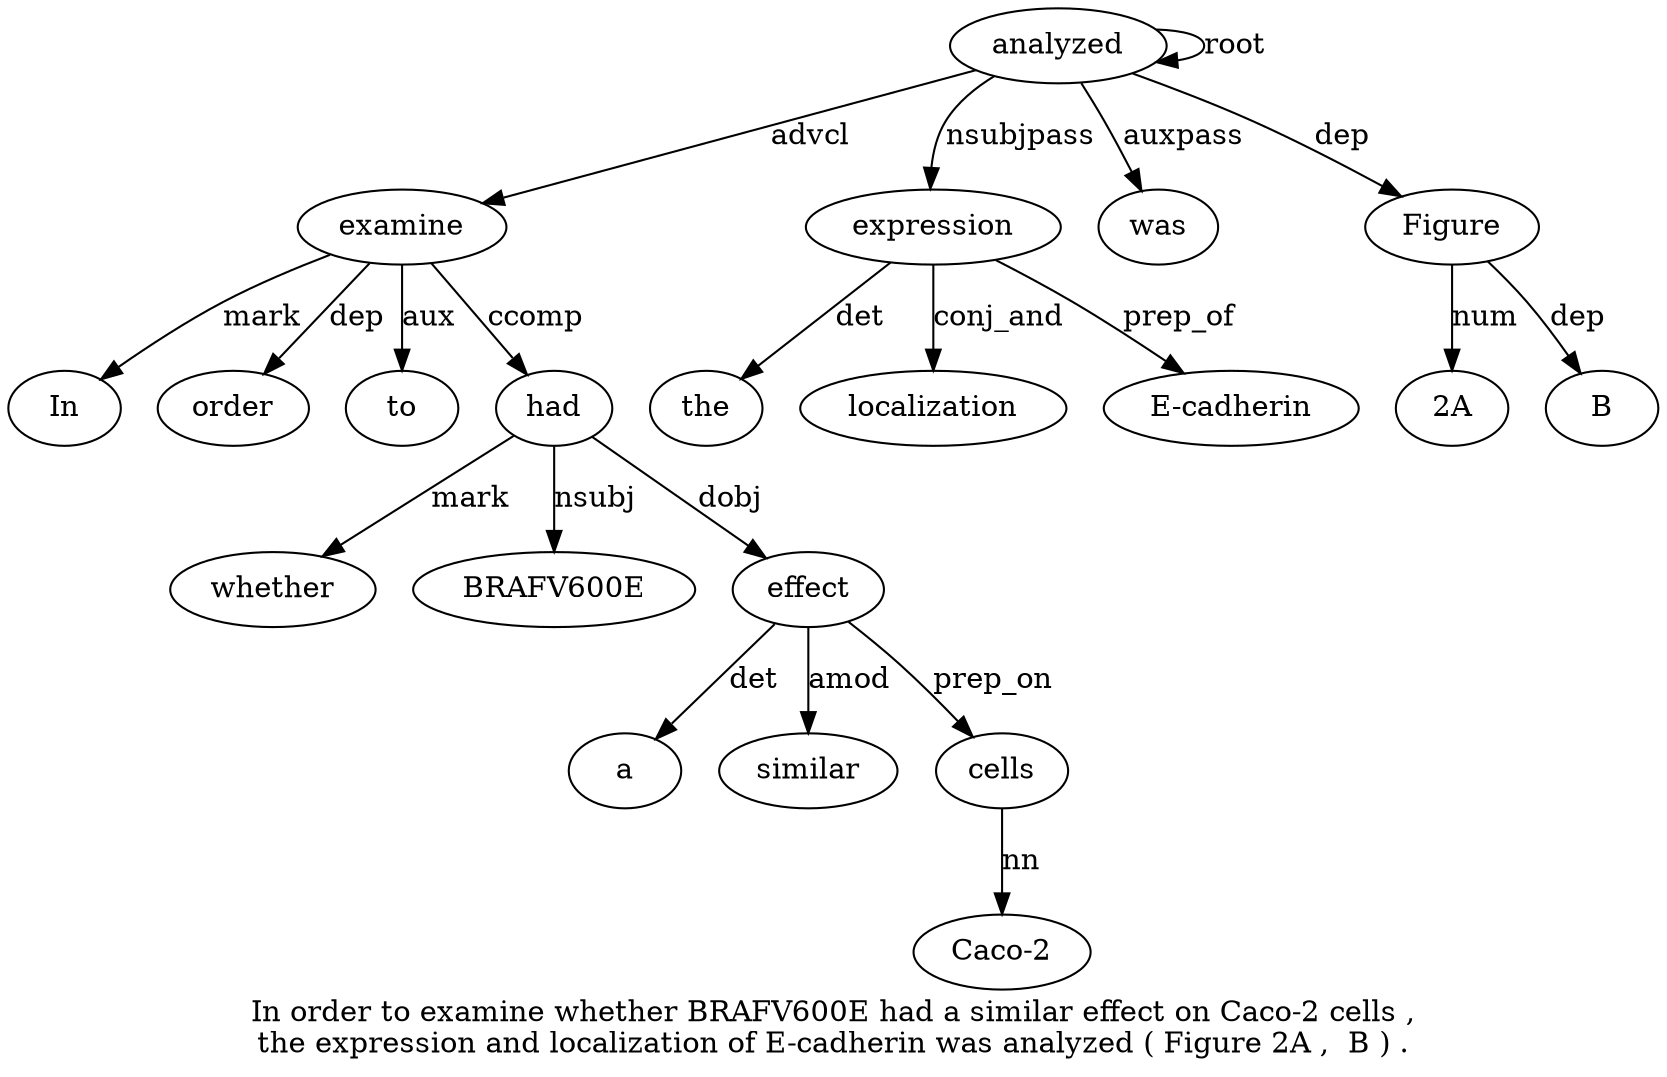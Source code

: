 digraph "In order to examine whether BRAFV600E had a similar effect on Caco-2 cells ,  the expression and localization of E-cadherin was analyzed ( Figure 2A ,  B ) ." {
label="In order to examine whether BRAFV600E had a similar effect on Caco-2 cells ,
the expression and localization of E-cadherin was analyzed ( Figure 2A ,  B ) .";
examine4 [style=filled, fillcolor=white, label=examine];
In1 [style=filled, fillcolor=white, label=In];
examine4 -> In1  [label=mark];
order2 [style=filled, fillcolor=white, label=order];
examine4 -> order2  [label=dep];
to3 [style=filled, fillcolor=white, label=to];
examine4 -> to3  [label=aux];
analyzed22 [style=filled, fillcolor=white, label=analyzed];
analyzed22 -> examine4  [label=advcl];
had7 [style=filled, fillcolor=white, label=had];
whether5 [style=filled, fillcolor=white, label=whether];
had7 -> whether5  [label=mark];
BRAFV600E [style=filled, fillcolor=white, label=BRAFV600E];
had7 -> BRAFV600E  [label=nsubj];
examine4 -> had7  [label=ccomp];
effect10 [style=filled, fillcolor=white, label=effect];
a8 [style=filled, fillcolor=white, label=a];
effect10 -> a8  [label=det];
similar9 [style=filled, fillcolor=white, label=similar];
effect10 -> similar9  [label=amod];
had7 -> effect10  [label=dobj];
cells13 [style=filled, fillcolor=white, label=cells];
"Caco-21" [style=filled, fillcolor=white, label="Caco-2"];
cells13 -> "Caco-21"  [label=nn];
effect10 -> cells13  [label=prep_on];
expression16 [style=filled, fillcolor=white, label=expression];
the15 [style=filled, fillcolor=white, label=the];
expression16 -> the15  [label=det];
analyzed22 -> expression16  [label=nsubjpass];
localization18 [style=filled, fillcolor=white, label=localization];
expression16 -> localization18  [label=conj_and];
"E-cadherin20" [style=filled, fillcolor=white, label="E-cadherin"];
expression16 -> "E-cadherin20"  [label=prep_of];
was21 [style=filled, fillcolor=white, label=was];
analyzed22 -> was21  [label=auxpass];
analyzed22 -> analyzed22  [label=root];
Figure24 [style=filled, fillcolor=white, label=Figure];
analyzed22 -> Figure24  [label=dep];
"2A25" [style=filled, fillcolor=white, label="2A"];
Figure24 -> "2A25"  [label=num];
B27 [style=filled, fillcolor=white, label=B];
Figure24 -> B27  [label=dep];
}
